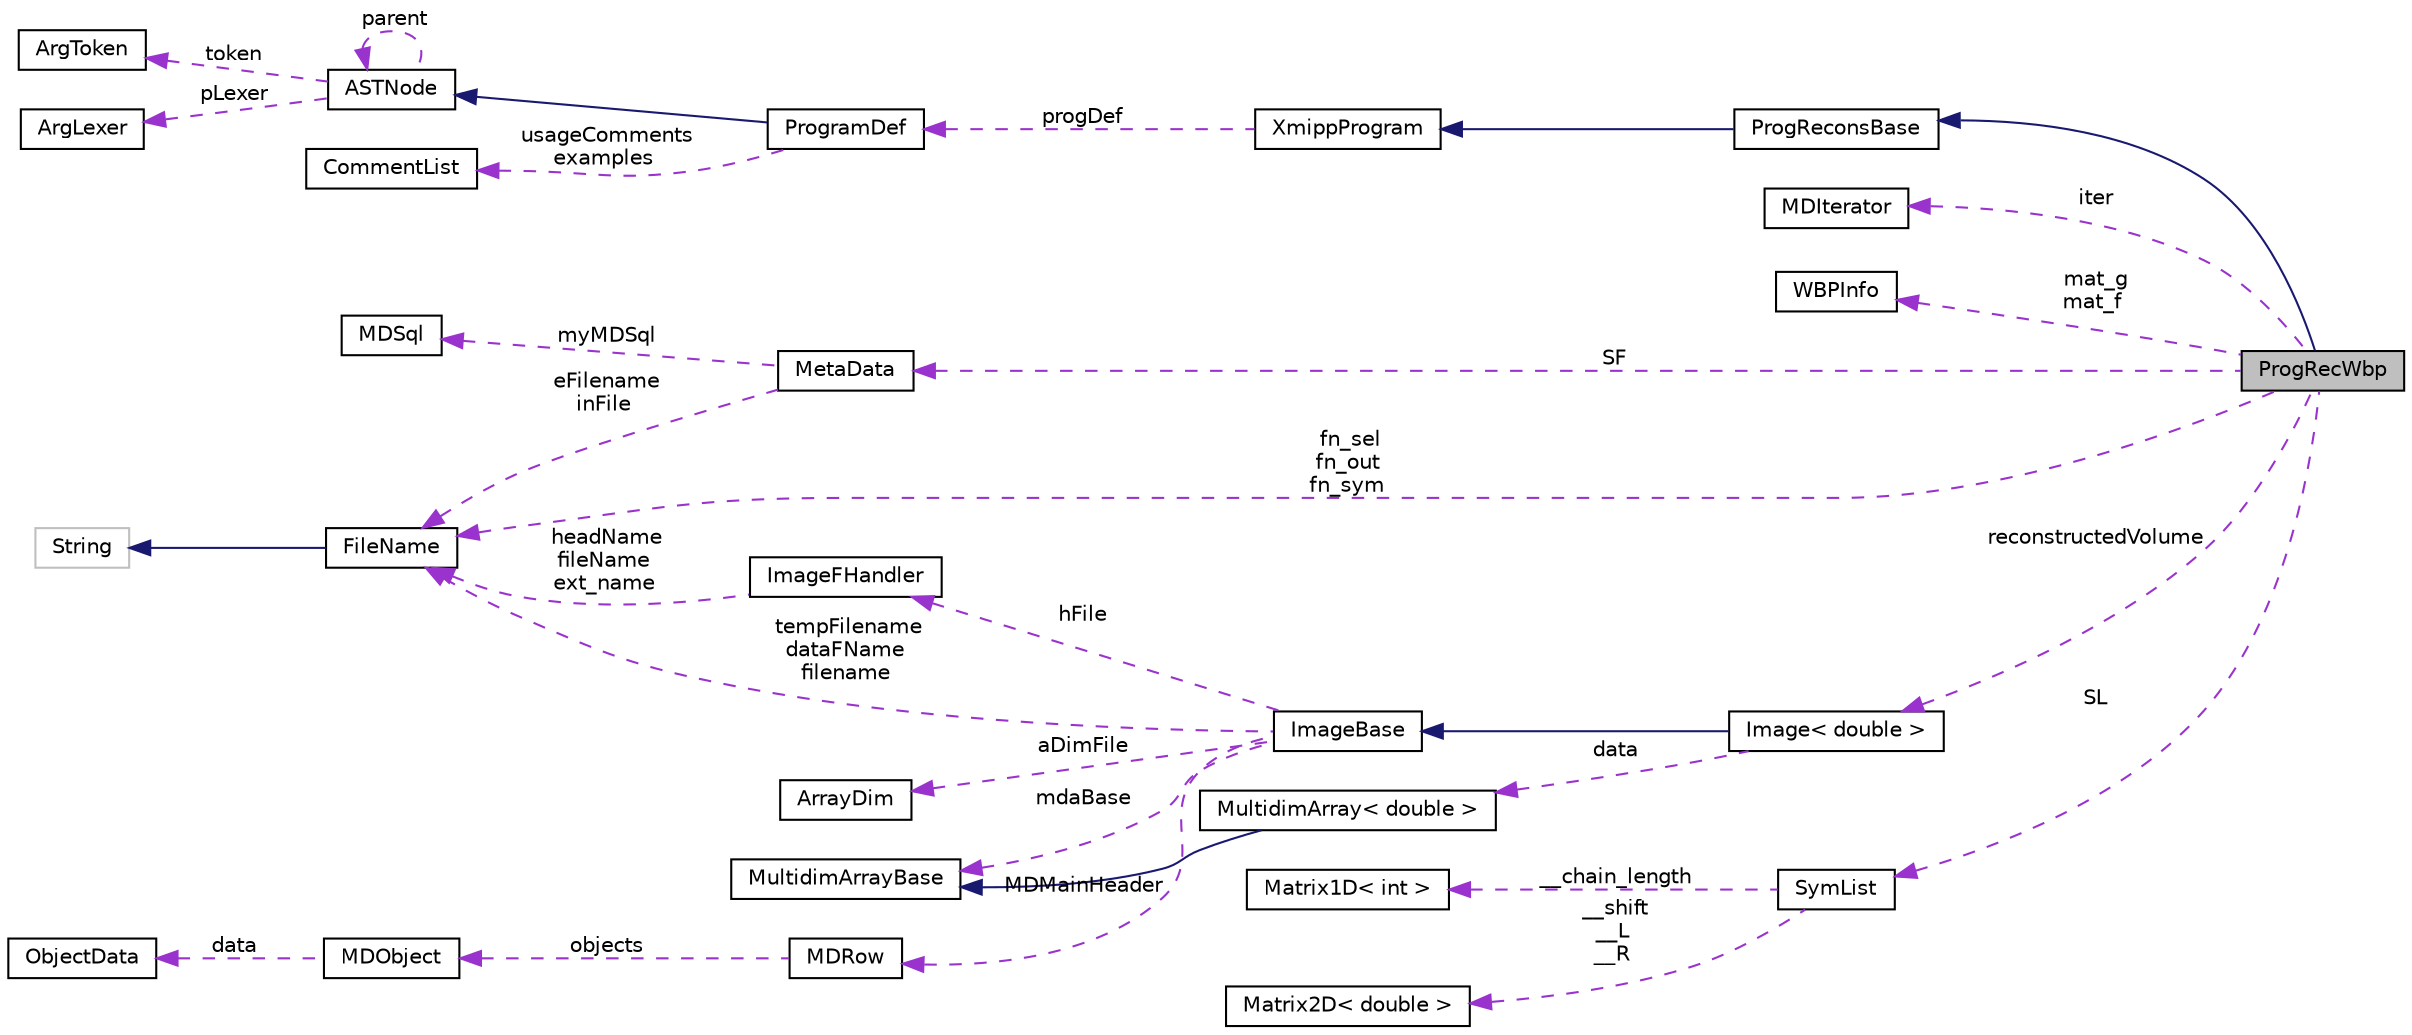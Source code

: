digraph "ProgRecWbp"
{
  edge [fontname="Helvetica",fontsize="10",labelfontname="Helvetica",labelfontsize="10"];
  node [fontname="Helvetica",fontsize="10",shape=record];
  rankdir="LR";
  Node4 [label="ProgRecWbp",height=0.2,width=0.4,color="black", fillcolor="grey75", style="filled", fontcolor="black"];
  Node5 -> Node4 [dir="back",color="midnightblue",fontsize="10",style="solid",fontname="Helvetica"];
  Node5 [label="ProgReconsBase",height=0.2,width=0.4,color="black", fillcolor="white", style="filled",URL="$classProgReconsBase.html"];
  Node6 -> Node5 [dir="back",color="midnightblue",fontsize="10",style="solid",fontname="Helvetica"];
  Node6 [label="XmippProgram",height=0.2,width=0.4,color="black", fillcolor="white", style="filled",URL="$classXmippProgram.html"];
  Node7 -> Node6 [dir="back",color="darkorchid3",fontsize="10",style="dashed",label=" progDef" ,fontname="Helvetica"];
  Node7 [label="ProgramDef",height=0.2,width=0.4,color="black", fillcolor="white", style="filled",URL="$classProgramDef.html"];
  Node8 -> Node7 [dir="back",color="midnightblue",fontsize="10",style="solid",fontname="Helvetica"];
  Node8 [label="ASTNode",height=0.2,width=0.4,color="black", fillcolor="white", style="filled",URL="$classASTNode.html"];
  Node9 -> Node8 [dir="back",color="darkorchid3",fontsize="10",style="dashed",label=" token" ,fontname="Helvetica"];
  Node9 [label="ArgToken",height=0.2,width=0.4,color="black", fillcolor="white", style="filled",URL="$classArgToken.html"];
  Node10 -> Node8 [dir="back",color="darkorchid3",fontsize="10",style="dashed",label=" pLexer" ,fontname="Helvetica"];
  Node10 [label="ArgLexer",height=0.2,width=0.4,color="black", fillcolor="white", style="filled",URL="$classArgLexer.html"];
  Node8 -> Node8 [dir="back",color="darkorchid3",fontsize="10",style="dashed",label=" parent" ,fontname="Helvetica"];
  Node11 -> Node7 [dir="back",color="darkorchid3",fontsize="10",style="dashed",label=" usageComments\nexamples" ,fontname="Helvetica"];
  Node11 [label="CommentList",height=0.2,width=0.4,color="black", fillcolor="white", style="filled",URL="$classCommentList.html"];
  Node12 -> Node4 [dir="back",color="darkorchid3",fontsize="10",style="dashed",label=" iter" ,fontname="Helvetica"];
  Node12 [label="MDIterator",height=0.2,width=0.4,color="black", fillcolor="white", style="filled",URL="$classMDIterator.html"];
  Node13 -> Node4 [dir="back",color="darkorchid3",fontsize="10",style="dashed",label=" mat_g\nmat_f" ,fontname="Helvetica"];
  Node13 [label="WBPInfo",height=0.2,width=0.4,color="black", fillcolor="white", style="filled",URL="$structWBPInfo.html"];
  Node14 -> Node4 [dir="back",color="darkorchid3",fontsize="10",style="dashed",label=" SF" ,fontname="Helvetica"];
  Node14 [label="MetaData",height=0.2,width=0.4,color="black", fillcolor="white", style="filled",URL="$classMetaData.html"];
  Node15 -> Node14 [dir="back",color="darkorchid3",fontsize="10",style="dashed",label=" myMDSql" ,fontname="Helvetica"];
  Node15 [label="MDSql",height=0.2,width=0.4,color="black", fillcolor="white", style="filled",URL="$classMDSql.html"];
  Node16 -> Node14 [dir="back",color="darkorchid3",fontsize="10",style="dashed",label=" eFilename\ninFile" ,fontname="Helvetica"];
  Node16 [label="FileName",height=0.2,width=0.4,color="black", fillcolor="white", style="filled",URL="$classFileName.html"];
  Node17 -> Node16 [dir="back",color="midnightblue",fontsize="10",style="solid",fontname="Helvetica"];
  Node17 [label="String",height=0.2,width=0.4,color="grey75", fillcolor="white", style="filled"];
  Node18 -> Node4 [dir="back",color="darkorchid3",fontsize="10",style="dashed",label=" reconstructedVolume" ,fontname="Helvetica"];
  Node18 [label="Image\< double \>",height=0.2,width=0.4,color="black", fillcolor="white", style="filled",URL="$classImage.html"];
  Node19 -> Node18 [dir="back",color="midnightblue",fontsize="10",style="solid",fontname="Helvetica"];
  Node19 [label="ImageBase",height=0.2,width=0.4,color="black", fillcolor="white", style="filled",URL="$classImageBase.html",tooltip="Image base class. "];
  Node20 -> Node19 [dir="back",color="darkorchid3",fontsize="10",style="dashed",label=" mdaBase" ,fontname="Helvetica"];
  Node20 [label="MultidimArrayBase",height=0.2,width=0.4,color="black", fillcolor="white", style="filled",URL="$classMultidimArrayBase.html"];
  Node21 -> Node19 [dir="back",color="darkorchid3",fontsize="10",style="dashed",label=" hFile" ,fontname="Helvetica"];
  Node21 [label="ImageFHandler",height=0.2,width=0.4,color="black", fillcolor="white", style="filled",URL="$structImageFHandler.html"];
  Node16 -> Node21 [dir="back",color="darkorchid3",fontsize="10",style="dashed",label=" headName\nfileName\next_name" ,fontname="Helvetica"];
  Node22 -> Node19 [dir="back",color="darkorchid3",fontsize="10",style="dashed",label=" MDMainHeader" ,fontname="Helvetica"];
  Node22 [label="MDRow",height=0.2,width=0.4,color="black", fillcolor="white", style="filled",URL="$classMDRow.html"];
  Node23 -> Node22 [dir="back",color="darkorchid3",fontsize="10",style="dashed",label=" objects" ,fontname="Helvetica"];
  Node23 [label="MDObject",height=0.2,width=0.4,color="black", fillcolor="white", style="filled",URL="$classMDObject.html"];
  Node24 -> Node23 [dir="back",color="darkorchid3",fontsize="10",style="dashed",label=" data" ,fontname="Helvetica"];
  Node24 [label="ObjectData",height=0.2,width=0.4,color="black", fillcolor="white", style="filled",URL="$unionObjectData.html"];
  Node25 -> Node19 [dir="back",color="darkorchid3",fontsize="10",style="dashed",label=" aDimFile" ,fontname="Helvetica"];
  Node25 [label="ArrayDim",height=0.2,width=0.4,color="black", fillcolor="white", style="filled",URL="$structArrayDim.html"];
  Node16 -> Node19 [dir="back",color="darkorchid3",fontsize="10",style="dashed",label=" tempFilename\ndataFName\nfilename" ,fontname="Helvetica"];
  Node26 -> Node18 [dir="back",color="darkorchid3",fontsize="10",style="dashed",label=" data" ,fontname="Helvetica"];
  Node26 [label="MultidimArray\< double \>",height=0.2,width=0.4,color="black", fillcolor="white", style="filled",URL="$classMultidimArray.html"];
  Node20 -> Node26 [dir="back",color="midnightblue",fontsize="10",style="solid",fontname="Helvetica"];
  Node27 -> Node4 [dir="back",color="darkorchid3",fontsize="10",style="dashed",label=" SL" ,fontname="Helvetica"];
  Node27 [label="SymList",height=0.2,width=0.4,color="black", fillcolor="white", style="filled",URL="$classSymList.html"];
  Node28 -> Node27 [dir="back",color="darkorchid3",fontsize="10",style="dashed",label=" __shift\n__L\n__R" ,fontname="Helvetica"];
  Node28 [label="Matrix2D\< double \>",height=0.2,width=0.4,color="black", fillcolor="white", style="filled",URL="$classMatrix2D.html"];
  Node29 -> Node27 [dir="back",color="darkorchid3",fontsize="10",style="dashed",label=" __chain_length" ,fontname="Helvetica"];
  Node29 [label="Matrix1D\< int \>",height=0.2,width=0.4,color="black", fillcolor="white", style="filled",URL="$classMatrix1D.html"];
  Node16 -> Node4 [dir="back",color="darkorchid3",fontsize="10",style="dashed",label=" fn_sel\nfn_out\nfn_sym" ,fontname="Helvetica"];
}
